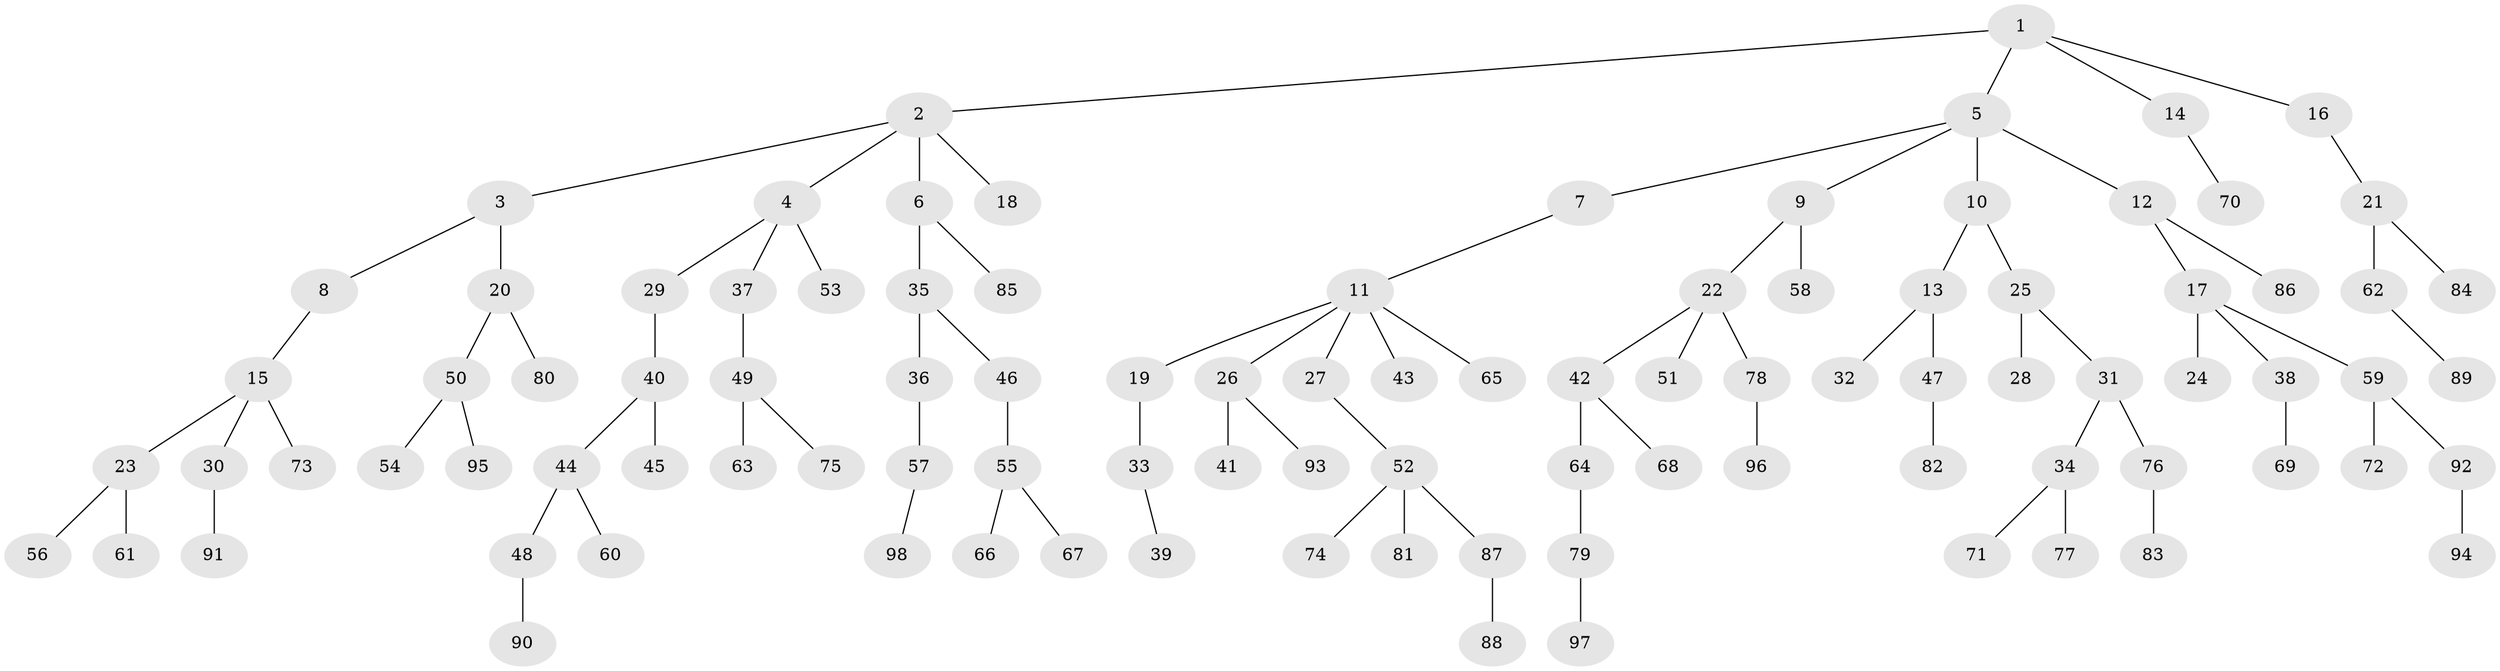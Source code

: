 // coarse degree distribution, {4: 0.0392156862745098, 3: 0.17647058823529413, 6: 0.0196078431372549, 2: 0.39215686274509803, 1: 0.37254901960784315}
// Generated by graph-tools (version 1.1) at 2025/51/03/04/25 22:51:57]
// undirected, 98 vertices, 97 edges
graph export_dot {
  node [color=gray90,style=filled];
  1;
  2;
  3;
  4;
  5;
  6;
  7;
  8;
  9;
  10;
  11;
  12;
  13;
  14;
  15;
  16;
  17;
  18;
  19;
  20;
  21;
  22;
  23;
  24;
  25;
  26;
  27;
  28;
  29;
  30;
  31;
  32;
  33;
  34;
  35;
  36;
  37;
  38;
  39;
  40;
  41;
  42;
  43;
  44;
  45;
  46;
  47;
  48;
  49;
  50;
  51;
  52;
  53;
  54;
  55;
  56;
  57;
  58;
  59;
  60;
  61;
  62;
  63;
  64;
  65;
  66;
  67;
  68;
  69;
  70;
  71;
  72;
  73;
  74;
  75;
  76;
  77;
  78;
  79;
  80;
  81;
  82;
  83;
  84;
  85;
  86;
  87;
  88;
  89;
  90;
  91;
  92;
  93;
  94;
  95;
  96;
  97;
  98;
  1 -- 2;
  1 -- 5;
  1 -- 14;
  1 -- 16;
  2 -- 3;
  2 -- 4;
  2 -- 6;
  2 -- 18;
  3 -- 8;
  3 -- 20;
  4 -- 29;
  4 -- 37;
  4 -- 53;
  5 -- 7;
  5 -- 9;
  5 -- 10;
  5 -- 12;
  6 -- 35;
  6 -- 85;
  7 -- 11;
  8 -- 15;
  9 -- 22;
  9 -- 58;
  10 -- 13;
  10 -- 25;
  11 -- 19;
  11 -- 26;
  11 -- 27;
  11 -- 43;
  11 -- 65;
  12 -- 17;
  12 -- 86;
  13 -- 32;
  13 -- 47;
  14 -- 70;
  15 -- 23;
  15 -- 30;
  15 -- 73;
  16 -- 21;
  17 -- 24;
  17 -- 38;
  17 -- 59;
  19 -- 33;
  20 -- 50;
  20 -- 80;
  21 -- 62;
  21 -- 84;
  22 -- 42;
  22 -- 51;
  22 -- 78;
  23 -- 56;
  23 -- 61;
  25 -- 28;
  25 -- 31;
  26 -- 41;
  26 -- 93;
  27 -- 52;
  29 -- 40;
  30 -- 91;
  31 -- 34;
  31 -- 76;
  33 -- 39;
  34 -- 71;
  34 -- 77;
  35 -- 36;
  35 -- 46;
  36 -- 57;
  37 -- 49;
  38 -- 69;
  40 -- 44;
  40 -- 45;
  42 -- 64;
  42 -- 68;
  44 -- 48;
  44 -- 60;
  46 -- 55;
  47 -- 82;
  48 -- 90;
  49 -- 63;
  49 -- 75;
  50 -- 54;
  50 -- 95;
  52 -- 74;
  52 -- 81;
  52 -- 87;
  55 -- 66;
  55 -- 67;
  57 -- 98;
  59 -- 72;
  59 -- 92;
  62 -- 89;
  64 -- 79;
  76 -- 83;
  78 -- 96;
  79 -- 97;
  87 -- 88;
  92 -- 94;
}
